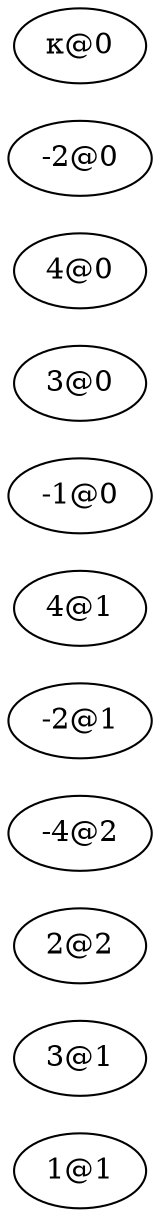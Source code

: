 digraph ImplicationGraph {

  // Implication graph for the following CNF:
  // -1 2 4 0
  // 1 3 0
  // -4 -2 0
  // -4 -1 2 0
  // 3 -1 0
  // -3 -2 4 0
  // 1 4 0
  // -2 1 0
  
  rankdir=LR;
  margin=0;
  
  // 1@1, 3@1, 2@2, -4@2, -2@1, 4@1, -1@0, 3@0, 4@0, and -2@0
  n11 [label="1@1"];
  n31 [label="3@1"];
  n22 [label="2@2"];
  n42 [label="-4@2"];
  n21 [label="-2@1"];
  n41 [label="4@1"];
  n10 [label="-1@0"];
  n30 [label="3@0"];
  n40 [label="4@0"];
  n20 [label="-2@0"];
  nk [label="κ@0"];
  
  //n1 -> n3 [label="-1 3 5"];
  //n5 -> n3 [label="-1 3 5"];
  //n2 -> n4 [label="-2 4"];
  //n4 -> nk [label="-3 -4"];
  //n3 -> nk [label="-3 -4"];
}

